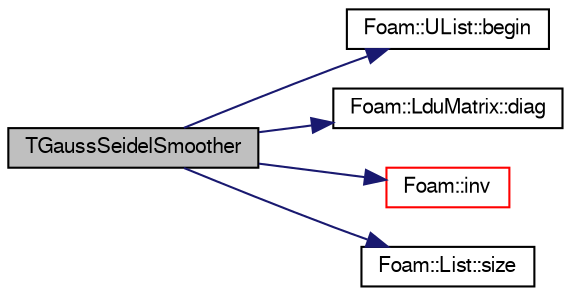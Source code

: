 digraph "TGaussSeidelSmoother"
{
  bgcolor="transparent";
  edge [fontname="FreeSans",fontsize="10",labelfontname="FreeSans",labelfontsize="10"];
  node [fontname="FreeSans",fontsize="10",shape=record];
  rankdir="LR";
  Node1 [label="TGaussSeidelSmoother",height=0.2,width=0.4,color="black", fillcolor="grey75", style="filled" fontcolor="black"];
  Node1 -> Node2 [color="midnightblue",fontsize="10",style="solid",fontname="FreeSans"];
  Node2 [label="Foam::UList::begin",height=0.2,width=0.4,color="black",URL="$a02659.html#a8a0643ef7f391465066f7f07d45ce934",tooltip="Return an iterator to begin traversing the UList. "];
  Node1 -> Node3 [color="midnightblue",fontsize="10",style="solid",fontname="FreeSans"];
  Node3 [label="Foam::LduMatrix::diag",height=0.2,width=0.4,color="black",URL="$a01246.html#afd3add8997f8b9231f6d34b388cd7f3a"];
  Node1 -> Node4 [color="midnightblue",fontsize="10",style="solid",fontname="FreeSans"];
  Node4 [label="Foam::inv",height=0.2,width=0.4,color="red",URL="$a10237.html#ac51979edadae5b8ade119dd30b88e381"];
  Node1 -> Node5 [color="midnightblue",fontsize="10",style="solid",fontname="FreeSans"];
  Node5 [label="Foam::List::size",height=0.2,width=0.4,color="black",URL="$a01325.html#a8a5f6fa29bd4b500caf186f60245b384",tooltip="Override size to be inconsistent with allocated storage. "];
}
